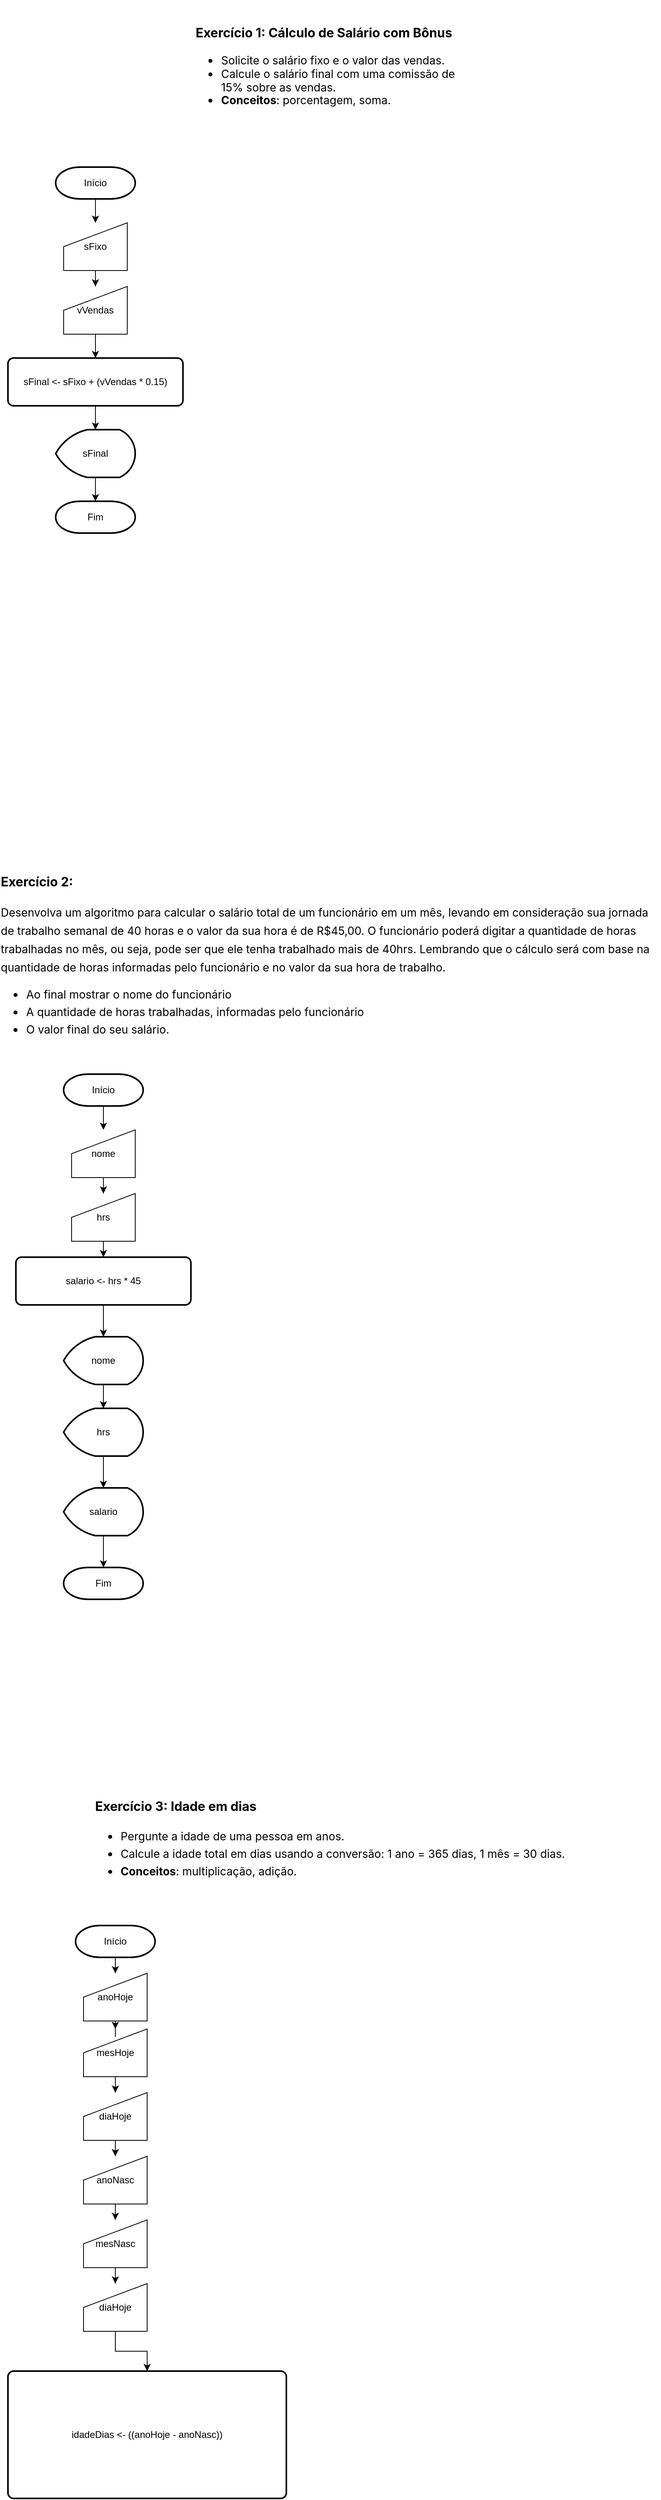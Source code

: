 <mxfile version="27.0.5">
  <diagram name="Page-1" id="DTSGRVLNNQixv1aN2vNh">
    <mxGraphModel dx="1426" dy="1843" grid="1" gridSize="10" guides="1" tooltips="1" connect="1" arrows="1" fold="1" page="1" pageScale="1" pageWidth="850" pageHeight="1100" math="0" shadow="0">
      <root>
        <mxCell id="0" />
        <mxCell id="1" parent="0" />
        <mxCell id="a1a3gFf4tcjDuyw7U2Fl-1" value="&lt;h3 style=&quot;box-sizing: border-box; font-size: 16px; line-height: 22px; font-family: -apple-system, BlinkMacSystemFont, &amp;quot;Segoe UI&amp;quot;, system-ui, &amp;quot;Apple Color Emoji&amp;quot;, &amp;quot;Segoe UI Emoji&amp;quot;, sans-serif; text-align: left; border-radius: 0px !important;&quot;&gt;Exercício 1: Cálculo de Salário com Bônus&lt;/h3&gt;&lt;ul style=&quot;box-sizing: border-box; margin: 12px 0px; list-style: initial; padding-top: revert; padding-right: revert; padding-bottom: revert; padding-left: 32px; font-family: -apple-system, BlinkMacSystemFont, &amp;quot;Segoe UI&amp;quot;, system-ui, &amp;quot;Apple Color Emoji&amp;quot;, &amp;quot;Segoe UI Emoji&amp;quot;, sans-serif; font-size: 14px; text-align: left; border-radius: 0px !important;&quot;&gt;&lt;li style=&quot;box-sizing: border-box; border-radius: 0px !important;&quot;&gt;Solicite o salário fixo e o valor das vendas.&lt;/li&gt;&lt;li style=&quot;box-sizing: border-box; border-radius: 0px !important;&quot;&gt;Calcule o salário final com uma comissão de 15% sobre as vendas.&lt;/li&gt;&lt;li style=&quot;box-sizing: border-box; border-radius: 0px !important;&quot;&gt;&lt;span style=&quot;box-sizing: border-box; font-weight: bolder; border-radius: 0px !important;&quot;&gt;Conceitos&lt;/span&gt;: porcentagem, soma.&lt;/li&gt;&lt;/ul&gt;" style="text;html=1;align=center;verticalAlign=middle;whiteSpace=wrap;rounded=0;fontColor=default;labelBackgroundColor=none;" vertex="1" parent="1">
          <mxGeometry x="255" y="-1090" width="340" height="160" as="geometry" />
        </mxCell>
        <mxCell id="a1a3gFf4tcjDuyw7U2Fl-6" value="" style="edgeStyle=orthogonalEdgeStyle;rounded=0;orthogonalLoop=1;jettySize=auto;html=1;" edge="1" parent="1" source="a1a3gFf4tcjDuyw7U2Fl-2" target="a1a3gFf4tcjDuyw7U2Fl-5">
          <mxGeometry relative="1" as="geometry" />
        </mxCell>
        <mxCell id="a1a3gFf4tcjDuyw7U2Fl-2" value="sFixo" style="shape=manualInput;whiteSpace=wrap;html=1;" vertex="1" parent="1">
          <mxGeometry x="90" y="-810" width="80" height="60" as="geometry" />
        </mxCell>
        <mxCell id="a1a3gFf4tcjDuyw7U2Fl-4" value="" style="edgeStyle=orthogonalEdgeStyle;rounded=0;orthogonalLoop=1;jettySize=auto;html=1;" edge="1" parent="1" source="a1a3gFf4tcjDuyw7U2Fl-3" target="a1a3gFf4tcjDuyw7U2Fl-2">
          <mxGeometry relative="1" as="geometry" />
        </mxCell>
        <mxCell id="a1a3gFf4tcjDuyw7U2Fl-3" value="Início" style="strokeWidth=2;html=1;shape=mxgraph.flowchart.terminator;whiteSpace=wrap;" vertex="1" parent="1">
          <mxGeometry x="80" y="-880" width="100" height="40" as="geometry" />
        </mxCell>
        <mxCell id="a1a3gFf4tcjDuyw7U2Fl-8" value="" style="edgeStyle=orthogonalEdgeStyle;rounded=0;orthogonalLoop=1;jettySize=auto;html=1;" edge="1" parent="1" source="a1a3gFf4tcjDuyw7U2Fl-5" target="a1a3gFf4tcjDuyw7U2Fl-7">
          <mxGeometry relative="1" as="geometry" />
        </mxCell>
        <mxCell id="a1a3gFf4tcjDuyw7U2Fl-5" value="vVendas" style="shape=manualInput;whiteSpace=wrap;html=1;" vertex="1" parent="1">
          <mxGeometry x="90" y="-730" width="80" height="60" as="geometry" />
        </mxCell>
        <mxCell id="a1a3gFf4tcjDuyw7U2Fl-10" value="" style="edgeStyle=orthogonalEdgeStyle;rounded=0;orthogonalLoop=1;jettySize=auto;html=1;" edge="1" parent="1" source="a1a3gFf4tcjDuyw7U2Fl-7" target="a1a3gFf4tcjDuyw7U2Fl-9">
          <mxGeometry relative="1" as="geometry" />
        </mxCell>
        <mxCell id="a1a3gFf4tcjDuyw7U2Fl-7" value="sFinal &amp;lt;- sFixo + (vVendas * 0.15)" style="rounded=1;whiteSpace=wrap;html=1;absoluteArcSize=1;arcSize=14;strokeWidth=2;" vertex="1" parent="1">
          <mxGeometry x="20" y="-640" width="220" height="60" as="geometry" />
        </mxCell>
        <mxCell id="a1a3gFf4tcjDuyw7U2Fl-13" value="" style="edgeStyle=orthogonalEdgeStyle;rounded=0;orthogonalLoop=1;jettySize=auto;html=1;" edge="1" parent="1" source="a1a3gFf4tcjDuyw7U2Fl-9" target="a1a3gFf4tcjDuyw7U2Fl-12">
          <mxGeometry relative="1" as="geometry" />
        </mxCell>
        <mxCell id="a1a3gFf4tcjDuyw7U2Fl-9" value="sFinal" style="strokeWidth=2;html=1;shape=mxgraph.flowchart.display;whiteSpace=wrap;" vertex="1" parent="1">
          <mxGeometry x="80" y="-550" width="100" height="60" as="geometry" />
        </mxCell>
        <mxCell id="a1a3gFf4tcjDuyw7U2Fl-11" value="&lt;h3 style=&quot;box-sizing: border-box; font-size: 16px; line-height: 22px; font-family: -apple-system, BlinkMacSystemFont, &amp;quot;Segoe UI&amp;quot;, system-ui, &amp;quot;Apple Color Emoji&amp;quot;, &amp;quot;Segoe UI Emoji&amp;quot;, sans-serif; text-align: left; border-radius: 0px !important;&quot;&gt;Exercício 2:&lt;/h3&gt;&lt;h3 style=&quot;box-sizing: border-box; font-size: 16px; line-height: 22px; font-family: -apple-system, BlinkMacSystemFont, &amp;quot;Segoe UI&amp;quot;, system-ui, &amp;quot;Apple Color Emoji&amp;quot;, &amp;quot;Segoe UI Emoji&amp;quot;, sans-serif; text-align: left; border-radius: 0px !important;&quot;&gt;&lt;span style=&quot;font-size: 14px; font-weight: 400;&quot;&gt;Desenvolva um algoritmo para calcular o salário total de um funcionário em um mês, levando em consideração sua jornada de trabalho semanal de 40 horas e o valor da sua hora é de R$45,00. O funcionário poderá digitar a quantidade de horas trabalhadas no mês, ou seja, pode ser que ele tenha trabalhado mais de 40hrs. Lembrando que o cálculo será com base na quantidade de horas informadas pelo funcionário e no valor da sua hora de trabalho.&lt;/span&gt;&lt;ul style=&quot;box-sizing: border-box; margin: 12px 0px; list-style: initial; padding-top: revert; padding-right: revert; padding-bottom: revert; padding-left: 32px; font-size: 14px; font-weight: 400; border-radius: 0px !important;&quot;&gt;&lt;li style=&quot;box-sizing: border-box; border-radius: 0px !important;&quot;&gt;Ao final mostrar o nome do funcionário&lt;/li&gt;&lt;li style=&quot;box-sizing: border-box; border-radius: 0px !important;&quot;&gt;A quantidade de horas trabalhadas, informadas pelo funcionário&lt;/li&gt;&lt;li style=&quot;box-sizing: border-box; border-radius: 0px !important;&quot;&gt;O valor final do seu salário.&lt;/li&gt;&lt;/ul&gt;&lt;/h3&gt;" style="text;html=1;align=center;verticalAlign=middle;whiteSpace=wrap;rounded=0;fontColor=default;labelBackgroundColor=none;" vertex="1" parent="1">
          <mxGeometry x="10" y="30" width="830" height="160" as="geometry" />
        </mxCell>
        <mxCell id="a1a3gFf4tcjDuyw7U2Fl-12" value="Fim" style="strokeWidth=2;html=1;shape=mxgraph.flowchart.terminator;whiteSpace=wrap;" vertex="1" parent="1">
          <mxGeometry x="80" y="-460" width="100" height="40" as="geometry" />
        </mxCell>
        <mxCell id="a1a3gFf4tcjDuyw7U2Fl-16" value="" style="edgeStyle=orthogonalEdgeStyle;rounded=0;orthogonalLoop=1;jettySize=auto;html=1;" edge="1" parent="1" source="a1a3gFf4tcjDuyw7U2Fl-14" target="a1a3gFf4tcjDuyw7U2Fl-15">
          <mxGeometry relative="1" as="geometry" />
        </mxCell>
        <mxCell id="a1a3gFf4tcjDuyw7U2Fl-14" value="Início" style="strokeWidth=2;html=1;shape=mxgraph.flowchart.terminator;whiteSpace=wrap;" vertex="1" parent="1">
          <mxGeometry x="90" y="260" width="100" height="40" as="geometry" />
        </mxCell>
        <mxCell id="a1a3gFf4tcjDuyw7U2Fl-18" value="" style="edgeStyle=orthogonalEdgeStyle;rounded=0;orthogonalLoop=1;jettySize=auto;html=1;" edge="1" parent="1" source="a1a3gFf4tcjDuyw7U2Fl-15" target="a1a3gFf4tcjDuyw7U2Fl-17">
          <mxGeometry relative="1" as="geometry" />
        </mxCell>
        <mxCell id="a1a3gFf4tcjDuyw7U2Fl-15" value="nome" style="shape=manualInput;whiteSpace=wrap;html=1;" vertex="1" parent="1">
          <mxGeometry x="100" y="330" width="80" height="60" as="geometry" />
        </mxCell>
        <mxCell id="a1a3gFf4tcjDuyw7U2Fl-21" value="" style="edgeStyle=orthogonalEdgeStyle;rounded=0;orthogonalLoop=1;jettySize=auto;html=1;" edge="1" parent="1" source="a1a3gFf4tcjDuyw7U2Fl-17" target="a1a3gFf4tcjDuyw7U2Fl-20">
          <mxGeometry relative="1" as="geometry" />
        </mxCell>
        <mxCell id="a1a3gFf4tcjDuyw7U2Fl-17" value="hrs" style="shape=manualInput;whiteSpace=wrap;html=1;" vertex="1" parent="1">
          <mxGeometry x="100" y="410" width="80" height="60" as="geometry" />
        </mxCell>
        <mxCell id="a1a3gFf4tcjDuyw7U2Fl-23" value="" style="edgeStyle=orthogonalEdgeStyle;rounded=0;orthogonalLoop=1;jettySize=auto;html=1;" edge="1" parent="1" source="a1a3gFf4tcjDuyw7U2Fl-20" target="a1a3gFf4tcjDuyw7U2Fl-22">
          <mxGeometry relative="1" as="geometry" />
        </mxCell>
        <mxCell id="a1a3gFf4tcjDuyw7U2Fl-20" value="salario &amp;lt;- hrs * 45" style="rounded=1;whiteSpace=wrap;html=1;absoluteArcSize=1;arcSize=14;strokeWidth=2;" vertex="1" parent="1">
          <mxGeometry x="30" y="490" width="220" height="60" as="geometry" />
        </mxCell>
        <mxCell id="a1a3gFf4tcjDuyw7U2Fl-26" value="" style="edgeStyle=orthogonalEdgeStyle;rounded=0;orthogonalLoop=1;jettySize=auto;html=1;" edge="1" parent="1" source="a1a3gFf4tcjDuyw7U2Fl-22" target="a1a3gFf4tcjDuyw7U2Fl-24">
          <mxGeometry relative="1" as="geometry" />
        </mxCell>
        <mxCell id="a1a3gFf4tcjDuyw7U2Fl-22" value="nome" style="strokeWidth=2;html=1;shape=mxgraph.flowchart.display;whiteSpace=wrap;" vertex="1" parent="1">
          <mxGeometry x="90" y="590" width="100" height="60" as="geometry" />
        </mxCell>
        <mxCell id="a1a3gFf4tcjDuyw7U2Fl-27" value="" style="edgeStyle=orthogonalEdgeStyle;rounded=0;orthogonalLoop=1;jettySize=auto;html=1;" edge="1" parent="1" source="a1a3gFf4tcjDuyw7U2Fl-24" target="a1a3gFf4tcjDuyw7U2Fl-25">
          <mxGeometry relative="1" as="geometry" />
        </mxCell>
        <mxCell id="a1a3gFf4tcjDuyw7U2Fl-24" value="hrs" style="strokeWidth=2;html=1;shape=mxgraph.flowchart.display;whiteSpace=wrap;" vertex="1" parent="1">
          <mxGeometry x="90" y="680" width="100" height="60" as="geometry" />
        </mxCell>
        <mxCell id="a1a3gFf4tcjDuyw7U2Fl-29" value="" style="edgeStyle=orthogonalEdgeStyle;rounded=0;orthogonalLoop=1;jettySize=auto;html=1;" edge="1" parent="1" source="a1a3gFf4tcjDuyw7U2Fl-25" target="a1a3gFf4tcjDuyw7U2Fl-28">
          <mxGeometry relative="1" as="geometry" />
        </mxCell>
        <mxCell id="a1a3gFf4tcjDuyw7U2Fl-25" value="salario" style="strokeWidth=2;html=1;shape=mxgraph.flowchart.display;whiteSpace=wrap;" vertex="1" parent="1">
          <mxGeometry x="90" y="780" width="100" height="60" as="geometry" />
        </mxCell>
        <mxCell id="a1a3gFf4tcjDuyw7U2Fl-28" value="Fim" style="strokeWidth=2;html=1;shape=mxgraph.flowchart.terminator;whiteSpace=wrap;" vertex="1" parent="1">
          <mxGeometry x="90" y="880" width="100" height="40" as="geometry" />
        </mxCell>
        <mxCell id="a1a3gFf4tcjDuyw7U2Fl-30" value="&lt;h3 style=&quot;box-sizing: border-box; font-size: 16px; line-height: 22px; font-family: -apple-system, BlinkMacSystemFont, &amp;quot;Segoe UI&amp;quot;, system-ui, &amp;quot;Apple Color Emoji&amp;quot;, &amp;quot;Segoe UI Emoji&amp;quot;, sans-serif; text-align: left; border-radius: 0px !important;&quot;&gt;Exercício 3: Idade em dias&lt;/h3&gt;&lt;h3 style=&quot;box-sizing: border-box; font-size: 16px; line-height: 22px; font-family: -apple-system, BlinkMacSystemFont, &amp;quot;Segoe UI&amp;quot;, system-ui, &amp;quot;Apple Color Emoji&amp;quot;, &amp;quot;Segoe UI Emoji&amp;quot;, sans-serif; text-align: left; border-radius: 0px !important;&quot;&gt;&lt;ul style=&quot;box-sizing: border-box; margin: 12px 0px; list-style: initial; padding-top: revert; padding-right: revert; padding-bottom: revert; padding-left: 32px; font-size: 14px; font-weight: 400; border-radius: 0px !important;&quot;&gt;&lt;li style=&quot;box-sizing: border-box; border-radius: 0px !important;&quot;&gt;Pergunte a idade de uma pessoa em anos.&lt;/li&gt;&lt;li style=&quot;box-sizing: border-box; border-radius: 0px !important;&quot;&gt;Calcule a idade total em dias usando a conversão: 1 ano = 365 dias, 1 mês = 30 dias.&lt;/li&gt;&lt;li style=&quot;box-sizing: border-box; border-radius: 0px !important;&quot;&gt;&lt;span style=&quot;box-sizing: border-box; font-weight: bolder; border-radius: 0px !important;&quot;&gt;Conceitos&lt;/span&gt;: multiplicação, adição.&lt;/li&gt;&lt;/ul&gt;&lt;/h3&gt;" style="text;html=1;align=center;verticalAlign=middle;whiteSpace=wrap;rounded=0;fontColor=default;labelBackgroundColor=none;" vertex="1" parent="1">
          <mxGeometry x="10" y="1140" width="830" height="160" as="geometry" />
        </mxCell>
        <mxCell id="a1a3gFf4tcjDuyw7U2Fl-37" value="" style="edgeStyle=orthogonalEdgeStyle;rounded=0;orthogonalLoop=1;jettySize=auto;html=1;" edge="1" parent="1" source="a1a3gFf4tcjDuyw7U2Fl-31" target="a1a3gFf4tcjDuyw7U2Fl-32">
          <mxGeometry relative="1" as="geometry" />
        </mxCell>
        <mxCell id="a1a3gFf4tcjDuyw7U2Fl-31" value="Início" style="strokeWidth=2;html=1;shape=mxgraph.flowchart.terminator;whiteSpace=wrap;" vertex="1" parent="1">
          <mxGeometry x="105" y="1330" width="100" height="40" as="geometry" />
        </mxCell>
        <mxCell id="a1a3gFf4tcjDuyw7U2Fl-38" value="" style="edgeStyle=orthogonalEdgeStyle;rounded=0;orthogonalLoop=1;jettySize=auto;html=1;" edge="1" parent="1" source="a1a3gFf4tcjDuyw7U2Fl-32" target="a1a3gFf4tcjDuyw7U2Fl-33">
          <mxGeometry relative="1" as="geometry" />
        </mxCell>
        <mxCell id="a1a3gFf4tcjDuyw7U2Fl-32" value="anoHoje" style="shape=manualInput;whiteSpace=wrap;html=1;" vertex="1" parent="1">
          <mxGeometry x="115" y="1390" width="80" height="60" as="geometry" />
        </mxCell>
        <mxCell id="a1a3gFf4tcjDuyw7U2Fl-39" value="" style="edgeStyle=orthogonalEdgeStyle;rounded=0;orthogonalLoop=1;jettySize=auto;html=1;" edge="1" parent="1" source="a1a3gFf4tcjDuyw7U2Fl-33" target="a1a3gFf4tcjDuyw7U2Fl-34">
          <mxGeometry relative="1" as="geometry" />
        </mxCell>
        <mxCell id="a1a3gFf4tcjDuyw7U2Fl-33" value="mesHoje" style="shape=manualInput;whiteSpace=wrap;html=1;" vertex="1" parent="1">
          <mxGeometry x="115" y="1460" width="80" height="60" as="geometry" />
        </mxCell>
        <mxCell id="a1a3gFf4tcjDuyw7U2Fl-41" value="" style="edgeStyle=orthogonalEdgeStyle;rounded=0;orthogonalLoop=1;jettySize=auto;html=1;" edge="1" parent="1" source="a1a3gFf4tcjDuyw7U2Fl-34" target="a1a3gFf4tcjDuyw7U2Fl-40">
          <mxGeometry relative="1" as="geometry" />
        </mxCell>
        <mxCell id="a1a3gFf4tcjDuyw7U2Fl-34" value="diaHoje" style="shape=manualInput;whiteSpace=wrap;html=1;" vertex="1" parent="1">
          <mxGeometry x="115" y="1540" width="80" height="60" as="geometry" />
        </mxCell>
        <mxCell id="a1a3gFf4tcjDuyw7U2Fl-46" value="" style="edgeStyle=orthogonalEdgeStyle;rounded=0;orthogonalLoop=1;jettySize=auto;html=1;" edge="1" parent="1" source="a1a3gFf4tcjDuyw7U2Fl-40" target="a1a3gFf4tcjDuyw7U2Fl-42">
          <mxGeometry relative="1" as="geometry" />
        </mxCell>
        <mxCell id="a1a3gFf4tcjDuyw7U2Fl-40" value="anoNasc" style="shape=manualInput;whiteSpace=wrap;html=1;" vertex="1" parent="1">
          <mxGeometry x="115" y="1620" width="80" height="60" as="geometry" />
        </mxCell>
        <mxCell id="a1a3gFf4tcjDuyw7U2Fl-47" value="" style="edgeStyle=orthogonalEdgeStyle;rounded=0;orthogonalLoop=1;jettySize=auto;html=1;" edge="1" parent="1" source="a1a3gFf4tcjDuyw7U2Fl-42" target="a1a3gFf4tcjDuyw7U2Fl-44">
          <mxGeometry relative="1" as="geometry" />
        </mxCell>
        <mxCell id="a1a3gFf4tcjDuyw7U2Fl-42" value="mesNasc" style="shape=manualInput;whiteSpace=wrap;html=1;" vertex="1" parent="1">
          <mxGeometry x="115" y="1700" width="80" height="60" as="geometry" />
        </mxCell>
        <mxCell id="a1a3gFf4tcjDuyw7U2Fl-49" value="" style="edgeStyle=orthogonalEdgeStyle;rounded=0;orthogonalLoop=1;jettySize=auto;html=1;" edge="1" parent="1" source="a1a3gFf4tcjDuyw7U2Fl-44" target="a1a3gFf4tcjDuyw7U2Fl-48">
          <mxGeometry relative="1" as="geometry" />
        </mxCell>
        <mxCell id="a1a3gFf4tcjDuyw7U2Fl-44" value="diaHoje" style="shape=manualInput;whiteSpace=wrap;html=1;" vertex="1" parent="1">
          <mxGeometry x="115" y="1780" width="80" height="60" as="geometry" />
        </mxCell>
        <mxCell id="a1a3gFf4tcjDuyw7U2Fl-48" value="idadeDias &amp;lt;- ((anoHoje - anoNasc))" style="rounded=1;whiteSpace=wrap;html=1;absoluteArcSize=1;arcSize=14;strokeWidth=2;" vertex="1" parent="1">
          <mxGeometry x="20" y="1890" width="350" height="160" as="geometry" />
        </mxCell>
      </root>
    </mxGraphModel>
  </diagram>
</mxfile>
